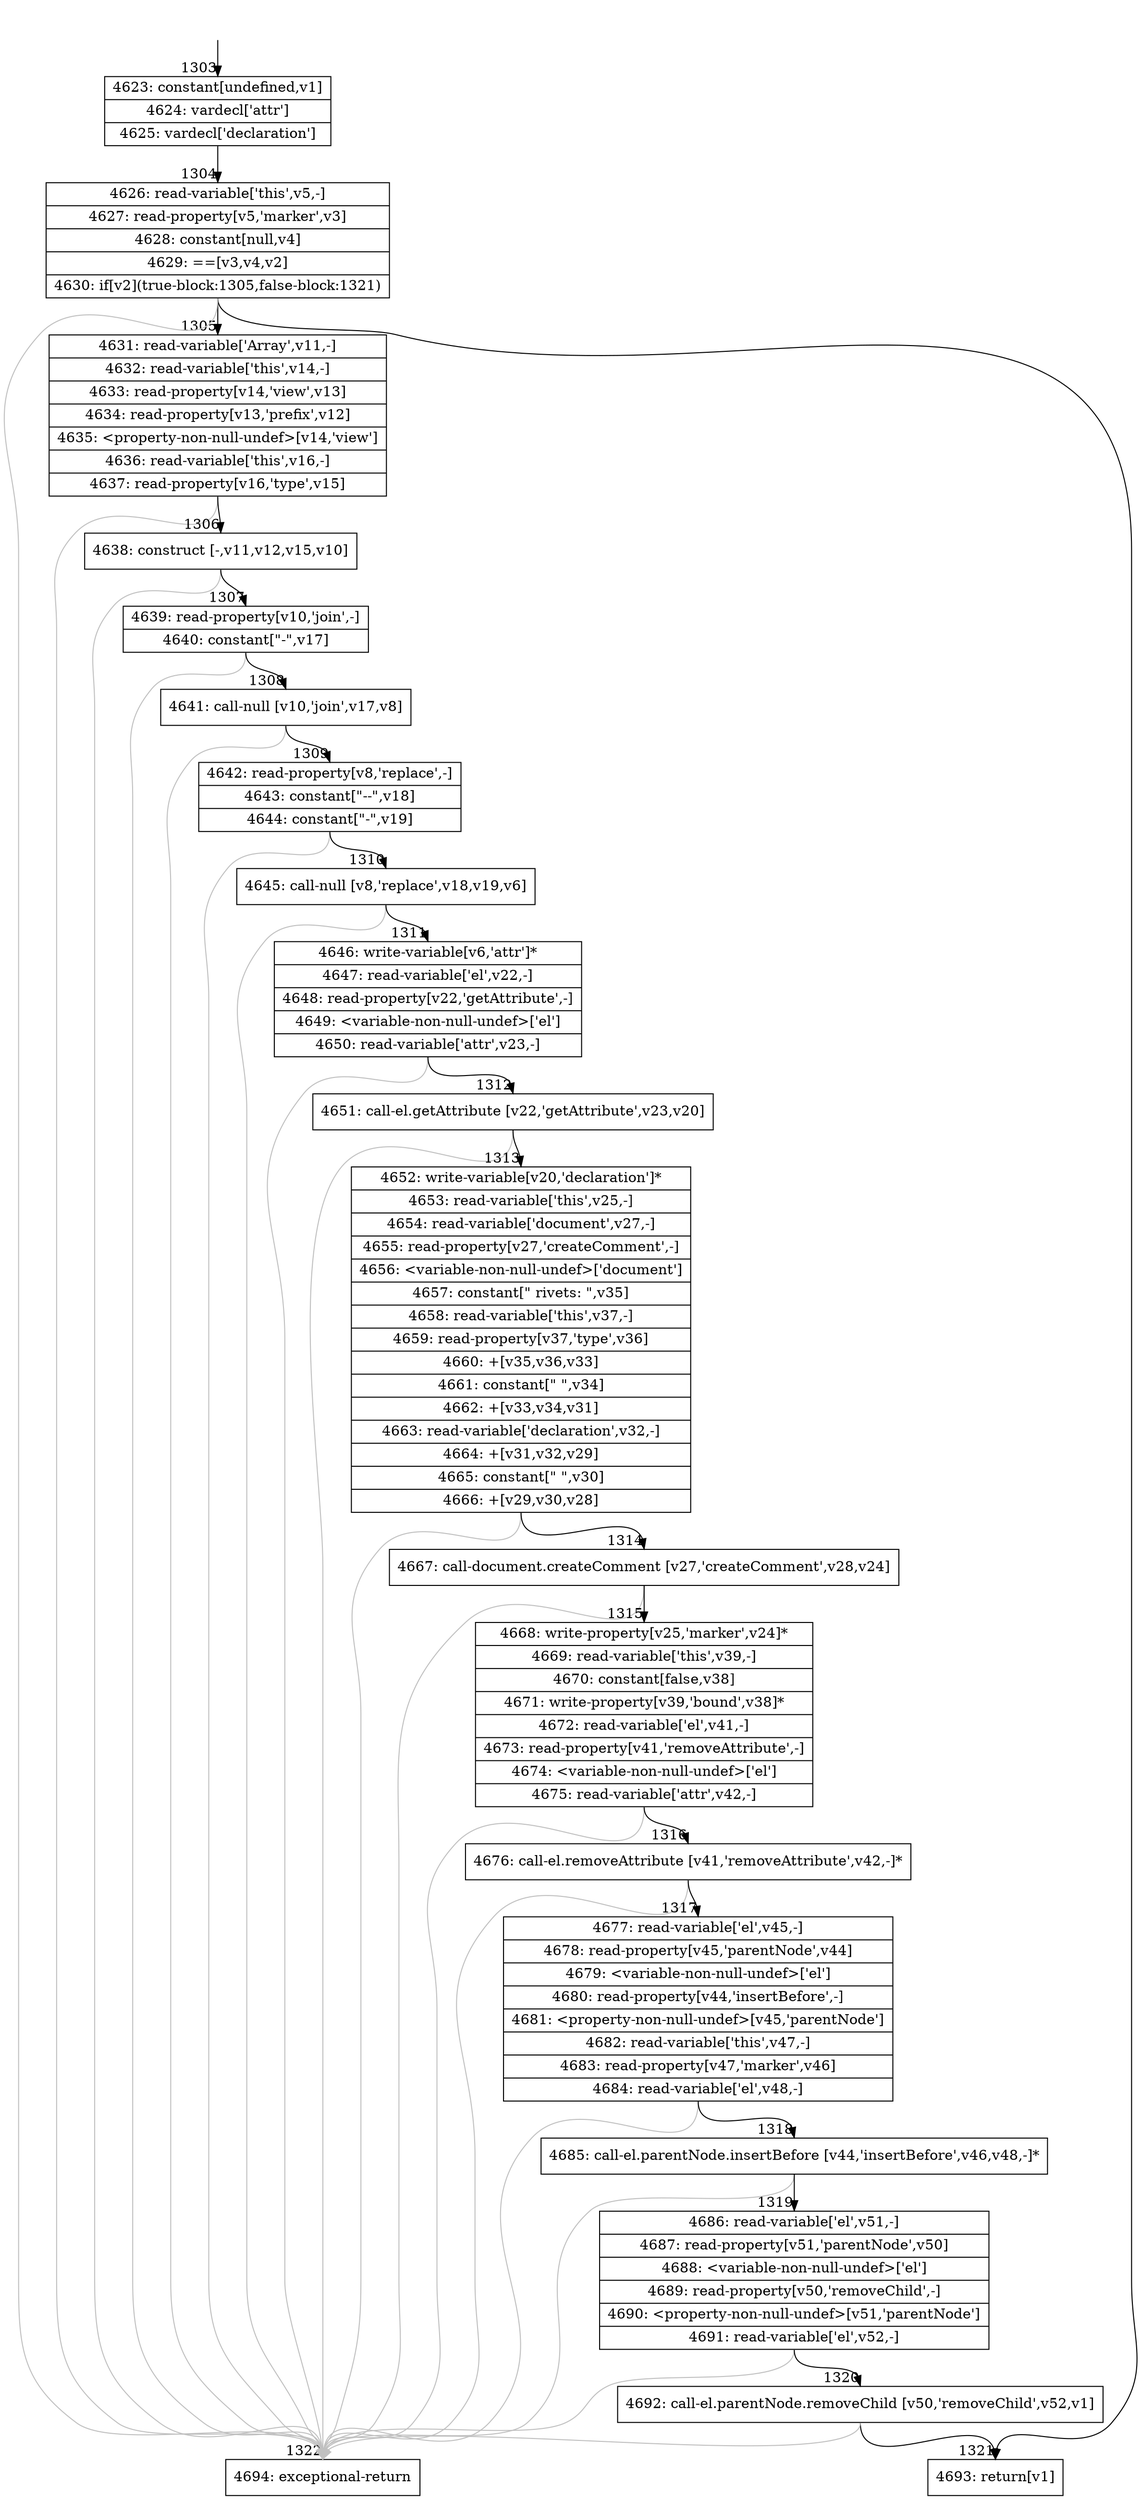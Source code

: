digraph {
rankdir="TD"
BB_entry99[shape=none,label=""];
BB_entry99 -> BB1303 [tailport=s, headport=n, headlabel="    1303"]
BB1303 [shape=record label="{4623: constant[undefined,v1]|4624: vardecl['attr']|4625: vardecl['declaration']}" ] 
BB1303 -> BB1304 [tailport=s, headport=n, headlabel="      1304"]
BB1304 [shape=record label="{4626: read-variable['this',v5,-]|4627: read-property[v5,'marker',v3]|4628: constant[null,v4]|4629: ==[v3,v4,v2]|4630: if[v2](true-block:1305,false-block:1321)}" ] 
BB1304 -> BB1305 [tailport=s, headport=n, headlabel="      1305"]
BB1304 -> BB1321 [tailport=s, headport=n, headlabel="      1321"]
BB1304 -> BB1322 [tailport=s, headport=n, color=gray, headlabel="      1322"]
BB1305 [shape=record label="{4631: read-variable['Array',v11,-]|4632: read-variable['this',v14,-]|4633: read-property[v14,'view',v13]|4634: read-property[v13,'prefix',v12]|4635: \<property-non-null-undef\>[v14,'view']|4636: read-variable['this',v16,-]|4637: read-property[v16,'type',v15]}" ] 
BB1305 -> BB1306 [tailport=s, headport=n, headlabel="      1306"]
BB1305 -> BB1322 [tailport=s, headport=n, color=gray]
BB1306 [shape=record label="{4638: construct [-,v11,v12,v15,v10]}" ] 
BB1306 -> BB1307 [tailport=s, headport=n, headlabel="      1307"]
BB1306 -> BB1322 [tailport=s, headport=n, color=gray]
BB1307 [shape=record label="{4639: read-property[v10,'join',-]|4640: constant[\"-\",v17]}" ] 
BB1307 -> BB1308 [tailport=s, headport=n, headlabel="      1308"]
BB1307 -> BB1322 [tailport=s, headport=n, color=gray]
BB1308 [shape=record label="{4641: call-null [v10,'join',v17,v8]}" ] 
BB1308 -> BB1309 [tailport=s, headport=n, headlabel="      1309"]
BB1308 -> BB1322 [tailport=s, headport=n, color=gray]
BB1309 [shape=record label="{4642: read-property[v8,'replace',-]|4643: constant[\"--\",v18]|4644: constant[\"-\",v19]}" ] 
BB1309 -> BB1310 [tailport=s, headport=n, headlabel="      1310"]
BB1309 -> BB1322 [tailport=s, headport=n, color=gray]
BB1310 [shape=record label="{4645: call-null [v8,'replace',v18,v19,v6]}" ] 
BB1310 -> BB1311 [tailport=s, headport=n, headlabel="      1311"]
BB1310 -> BB1322 [tailport=s, headport=n, color=gray]
BB1311 [shape=record label="{4646: write-variable[v6,'attr']*|4647: read-variable['el',v22,-]|4648: read-property[v22,'getAttribute',-]|4649: \<variable-non-null-undef\>['el']|4650: read-variable['attr',v23,-]}" ] 
BB1311 -> BB1312 [tailport=s, headport=n, headlabel="      1312"]
BB1311 -> BB1322 [tailport=s, headport=n, color=gray]
BB1312 [shape=record label="{4651: call-el.getAttribute [v22,'getAttribute',v23,v20]}" ] 
BB1312 -> BB1313 [tailport=s, headport=n, headlabel="      1313"]
BB1312 -> BB1322 [tailport=s, headport=n, color=gray]
BB1313 [shape=record label="{4652: write-variable[v20,'declaration']*|4653: read-variable['this',v25,-]|4654: read-variable['document',v27,-]|4655: read-property[v27,'createComment',-]|4656: \<variable-non-null-undef\>['document']|4657: constant[\" rivets: \",v35]|4658: read-variable['this',v37,-]|4659: read-property[v37,'type',v36]|4660: +[v35,v36,v33]|4661: constant[\" \",v34]|4662: +[v33,v34,v31]|4663: read-variable['declaration',v32,-]|4664: +[v31,v32,v29]|4665: constant[\" \",v30]|4666: +[v29,v30,v28]}" ] 
BB1313 -> BB1314 [tailport=s, headport=n, headlabel="      1314"]
BB1313 -> BB1322 [tailport=s, headport=n, color=gray]
BB1314 [shape=record label="{4667: call-document.createComment [v27,'createComment',v28,v24]}" ] 
BB1314 -> BB1315 [tailport=s, headport=n, headlabel="      1315"]
BB1314 -> BB1322 [tailport=s, headport=n, color=gray]
BB1315 [shape=record label="{4668: write-property[v25,'marker',v24]*|4669: read-variable['this',v39,-]|4670: constant[false,v38]|4671: write-property[v39,'bound',v38]*|4672: read-variable['el',v41,-]|4673: read-property[v41,'removeAttribute',-]|4674: \<variable-non-null-undef\>['el']|4675: read-variable['attr',v42,-]}" ] 
BB1315 -> BB1316 [tailport=s, headport=n, headlabel="      1316"]
BB1315 -> BB1322 [tailport=s, headport=n, color=gray]
BB1316 [shape=record label="{4676: call-el.removeAttribute [v41,'removeAttribute',v42,-]*}" ] 
BB1316 -> BB1317 [tailport=s, headport=n, headlabel="      1317"]
BB1316 -> BB1322 [tailport=s, headport=n, color=gray]
BB1317 [shape=record label="{4677: read-variable['el',v45,-]|4678: read-property[v45,'parentNode',v44]|4679: \<variable-non-null-undef\>['el']|4680: read-property[v44,'insertBefore',-]|4681: \<property-non-null-undef\>[v45,'parentNode']|4682: read-variable['this',v47,-]|4683: read-property[v47,'marker',v46]|4684: read-variable['el',v48,-]}" ] 
BB1317 -> BB1318 [tailport=s, headport=n, headlabel="      1318"]
BB1317 -> BB1322 [tailport=s, headport=n, color=gray]
BB1318 [shape=record label="{4685: call-el.parentNode.insertBefore [v44,'insertBefore',v46,v48,-]*}" ] 
BB1318 -> BB1319 [tailport=s, headport=n, headlabel="      1319"]
BB1318 -> BB1322 [tailport=s, headport=n, color=gray]
BB1319 [shape=record label="{4686: read-variable['el',v51,-]|4687: read-property[v51,'parentNode',v50]|4688: \<variable-non-null-undef\>['el']|4689: read-property[v50,'removeChild',-]|4690: \<property-non-null-undef\>[v51,'parentNode']|4691: read-variable['el',v52,-]}" ] 
BB1319 -> BB1320 [tailport=s, headport=n, headlabel="      1320"]
BB1319 -> BB1322 [tailport=s, headport=n, color=gray]
BB1320 [shape=record label="{4692: call-el.parentNode.removeChild [v50,'removeChild',v52,v1]}" ] 
BB1320 -> BB1321 [tailport=s, headport=n]
BB1320 -> BB1322 [tailport=s, headport=n, color=gray]
BB1321 [shape=record label="{4693: return[v1]}" ] 
BB1322 [shape=record label="{4694: exceptional-return}" ] 
//#$~ 1038
}
